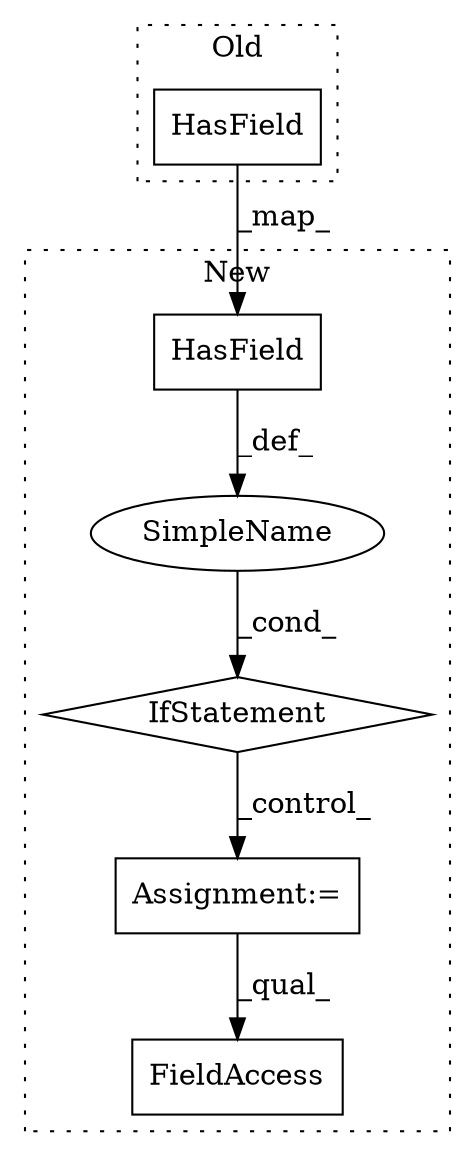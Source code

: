 digraph G {
subgraph cluster0 {
1 [label="HasField" a="32" s="2596,2621" l="9,1" shape="box"];
label = "Old";
style="dotted";
}
subgraph cluster1 {
2 [label="HasField" a="32" s="3046,3071" l="9,1" shape="box"];
3 [label="IfStatement" a="25" s="3026,3072" l="4,2" shape="diamond"];
4 [label="Assignment:=" a="7" s="3460" l="1" shape="box"];
5 [label="FieldAccess" a="22" s="3582" l="32" shape="box"];
6 [label="SimpleName" a="42" s="" l="" shape="ellipse"];
label = "New";
style="dotted";
}
1 -> 2 [label="_map_"];
2 -> 6 [label="_def_"];
3 -> 4 [label="_control_"];
4 -> 5 [label="_qual_"];
6 -> 3 [label="_cond_"];
}